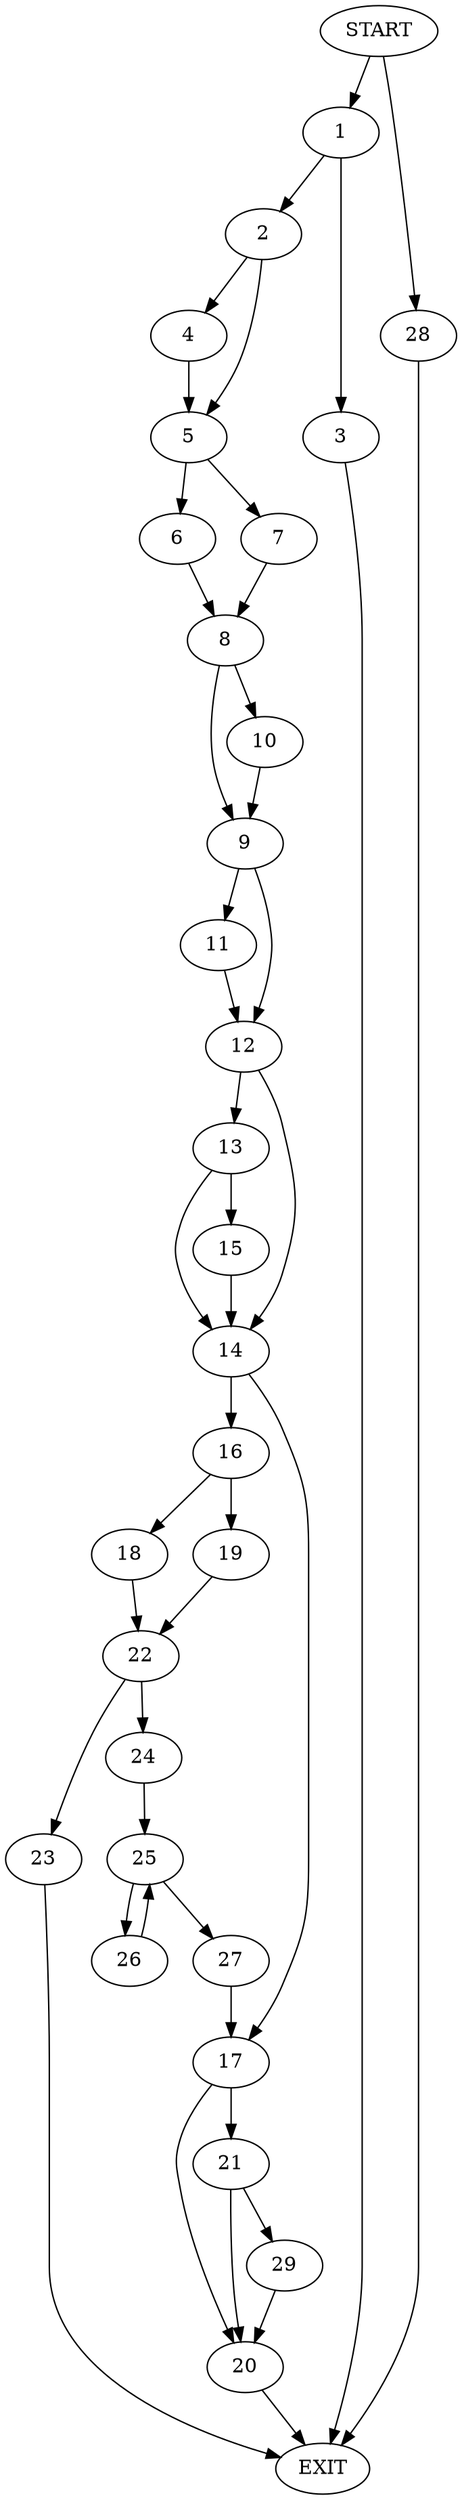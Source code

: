 digraph {
0 [label="START"]
30 [label="EXIT"]
0 -> 1
1 -> 2
1 -> 3
3 -> 30
2 -> 4
2 -> 5
4 -> 5
5 -> 6
5 -> 7
6 -> 8
7 -> 8
8 -> 9
8 -> 10
10 -> 9
9 -> 11
9 -> 12
11 -> 12
12 -> 13
12 -> 14
13 -> 14
13 -> 15
14 -> 16
14 -> 17
15 -> 14
16 -> 18
16 -> 19
17 -> 20
17 -> 21
18 -> 22
19 -> 22
22 -> 23
22 -> 24
23 -> 30
24 -> 25
25 -> 26
25 -> 27
26 -> 25
27 -> 17
0 -> 28
28 -> 30
21 -> 20
21 -> 29
20 -> 30
29 -> 20
}
